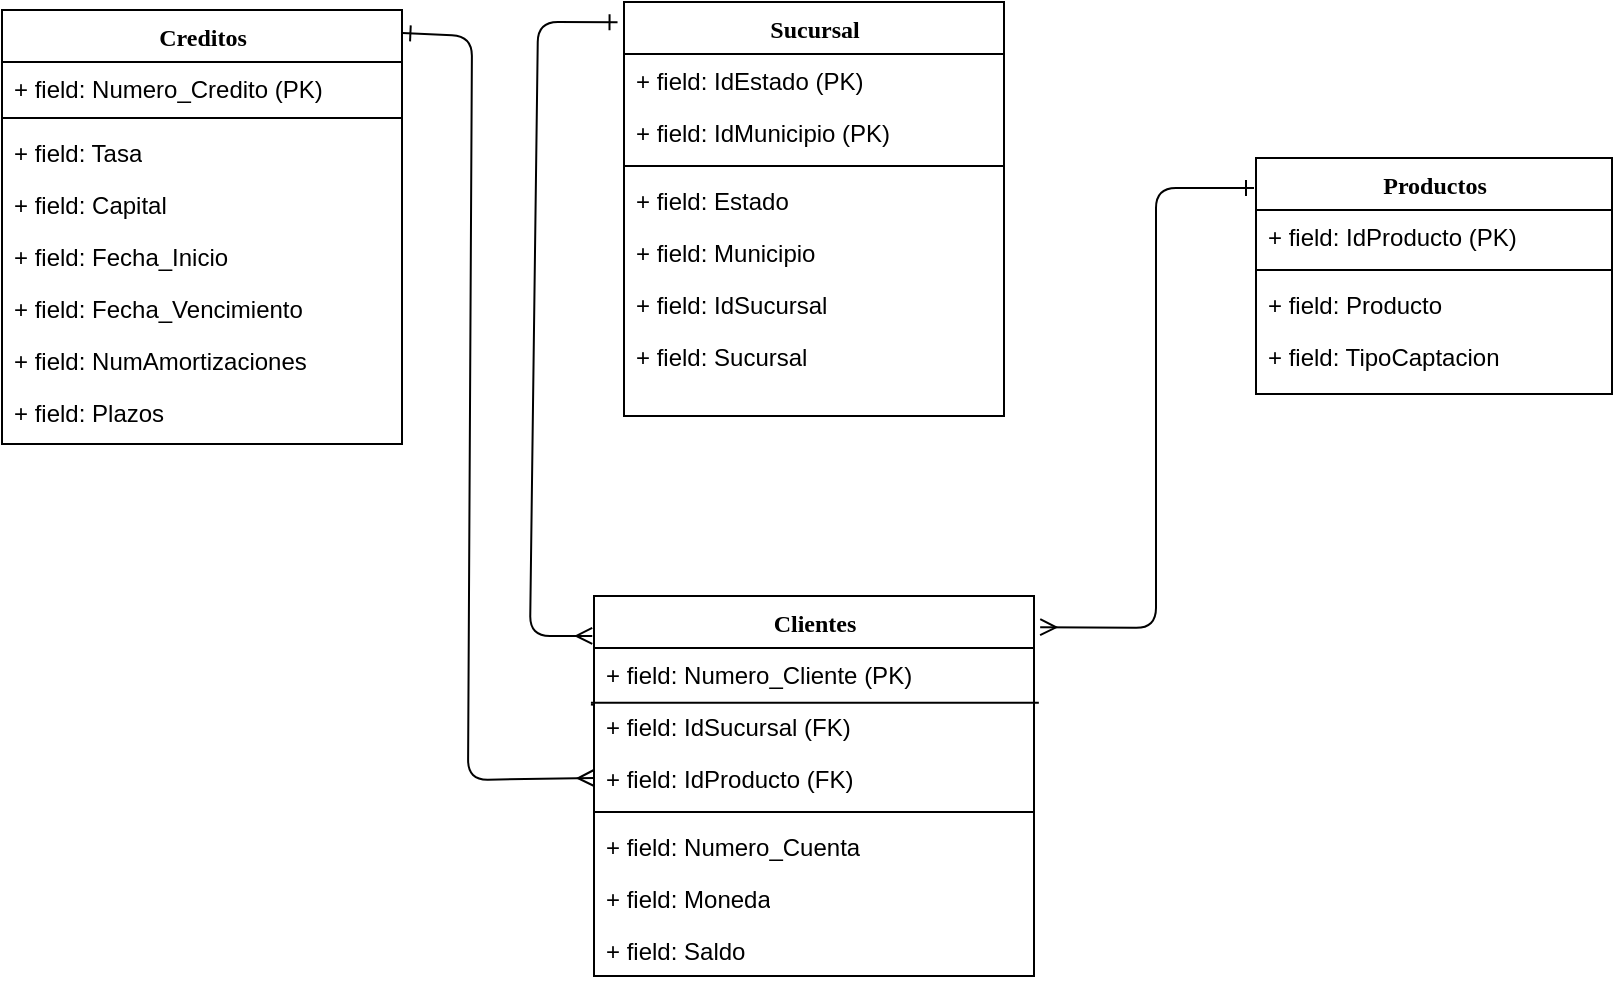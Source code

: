 <mxfile version="24.7.2" type="github">
  <diagram name="Page-1" id="9f46799a-70d6-7492-0946-bef42562c5a5">
    <mxGraphModel dx="1005" dy="591" grid="0" gridSize="10" guides="1" tooltips="1" connect="1" arrows="1" fold="1" page="1" pageScale="1" pageWidth="1100" pageHeight="850" background="none" math="0" shadow="0">
      <root>
        <mxCell id="0" />
        <mxCell id="1" parent="0" />
        <mxCell id="78961159f06e98e8-17" value="Creditos" style="swimlane;html=1;fontStyle=1;align=center;verticalAlign=top;childLayout=stackLayout;horizontal=1;startSize=26;horizontalStack=0;resizeParent=1;resizeLast=0;collapsible=1;marginBottom=0;swimlaneFillColor=#ffffff;rounded=0;shadow=0;comic=0;labelBackgroundColor=none;strokeWidth=1;fillColor=none;fontFamily=Verdana;fontSize=12" parent="1" vertex="1">
          <mxGeometry x="72" y="98" width="200" height="217" as="geometry" />
        </mxCell>
        <mxCell id="78961159f06e98e8-21" value="+ field: Numero_Credito (PK)" style="text;html=1;strokeColor=none;fillColor=none;align=left;verticalAlign=top;spacingLeft=4;spacingRight=4;whiteSpace=wrap;overflow=hidden;rotatable=0;points=[[0,0.5],[1,0.5]];portConstraint=eastwest;" parent="78961159f06e98e8-17" vertex="1">
          <mxGeometry y="26" width="200" height="24" as="geometry" />
        </mxCell>
        <mxCell id="78961159f06e98e8-19" value="" style="line;html=1;strokeWidth=1;fillColor=none;align=left;verticalAlign=middle;spacingTop=-1;spacingLeft=3;spacingRight=3;rotatable=0;labelPosition=right;points=[];portConstraint=eastwest;" parent="78961159f06e98e8-17" vertex="1">
          <mxGeometry y="50" width="200" height="8" as="geometry" />
        </mxCell>
        <mxCell id="78961159f06e98e8-25" value="+ field: Tasa" style="text;html=1;strokeColor=none;fillColor=none;align=left;verticalAlign=top;spacingLeft=4;spacingRight=4;whiteSpace=wrap;overflow=hidden;rotatable=0;points=[[0,0.5],[1,0.5]];portConstraint=eastwest;" parent="78961159f06e98e8-17" vertex="1">
          <mxGeometry y="58" width="200" height="26" as="geometry" />
        </mxCell>
        <mxCell id="78961159f06e98e8-23" value="+ field: Capital" style="text;html=1;strokeColor=none;fillColor=none;align=left;verticalAlign=top;spacingLeft=4;spacingRight=4;whiteSpace=wrap;overflow=hidden;rotatable=0;points=[[0,0.5],[1,0.5]];portConstraint=eastwest;" parent="78961159f06e98e8-17" vertex="1">
          <mxGeometry y="84" width="200" height="26" as="geometry" />
        </mxCell>
        <mxCell id="78961159f06e98e8-26" value="+ field: Fecha_Inicio" style="text;html=1;strokeColor=none;fillColor=none;align=left;verticalAlign=top;spacingLeft=4;spacingRight=4;whiteSpace=wrap;overflow=hidden;rotatable=0;points=[[0,0.5],[1,0.5]];portConstraint=eastwest;" parent="78961159f06e98e8-17" vertex="1">
          <mxGeometry y="110" width="200" height="26" as="geometry" />
        </mxCell>
        <mxCell id="78961159f06e98e8-24" value="+ field: Fecha_Vencimiento" style="text;html=1;strokeColor=none;fillColor=none;align=left;verticalAlign=top;spacingLeft=4;spacingRight=4;whiteSpace=wrap;overflow=hidden;rotatable=0;points=[[0,0.5],[1,0.5]];portConstraint=eastwest;" parent="78961159f06e98e8-17" vertex="1">
          <mxGeometry y="136" width="200" height="26" as="geometry" />
        </mxCell>
        <mxCell id="7npiKgCye_cLeHM9vqPD-1" value="+ field: NumAmortizaciones" style="text;html=1;strokeColor=none;fillColor=none;align=left;verticalAlign=top;spacingLeft=4;spacingRight=4;whiteSpace=wrap;overflow=hidden;rotatable=0;points=[[0,0.5],[1,0.5]];portConstraint=eastwest;" vertex="1" parent="78961159f06e98e8-17">
          <mxGeometry y="162" width="200" height="26" as="geometry" />
        </mxCell>
        <mxCell id="7npiKgCye_cLeHM9vqPD-4" value="+ field: Plazos" style="text;html=1;strokeColor=none;fillColor=none;align=left;verticalAlign=top;spacingLeft=4;spacingRight=4;whiteSpace=wrap;overflow=hidden;rotatable=0;points=[[0,0.5],[1,0.5]];portConstraint=eastwest;" vertex="1" parent="78961159f06e98e8-17">
          <mxGeometry y="188" width="200" height="26" as="geometry" />
        </mxCell>
        <mxCell id="78961159f06e98e8-30" value="Sucursal" style="swimlane;html=1;fontStyle=1;align=center;verticalAlign=top;childLayout=stackLayout;horizontal=1;startSize=26;horizontalStack=0;resizeParent=1;resizeLast=0;collapsible=1;marginBottom=0;swimlaneFillColor=#ffffff;rounded=0;shadow=0;comic=0;labelBackgroundColor=none;strokeWidth=1;fillColor=none;fontFamily=Verdana;fontSize=12" parent="1" vertex="1">
          <mxGeometry x="383" y="94" width="190" height="207" as="geometry" />
        </mxCell>
        <mxCell id="78961159f06e98e8-31" value="+ field: IdEstado (PK)" style="text;html=1;strokeColor=none;fillColor=none;align=left;verticalAlign=top;spacingLeft=4;spacingRight=4;whiteSpace=wrap;overflow=hidden;rotatable=0;points=[[0,0.5],[1,0.5]];portConstraint=eastwest;" parent="78961159f06e98e8-30" vertex="1">
          <mxGeometry y="26" width="190" height="26" as="geometry" />
        </mxCell>
        <mxCell id="78961159f06e98e8-33" value="+ field: IdMunicipio (PK)" style="text;html=1;strokeColor=none;fillColor=none;align=left;verticalAlign=top;spacingLeft=4;spacingRight=4;whiteSpace=wrap;overflow=hidden;rotatable=0;points=[[0,0.5],[1,0.5]];portConstraint=eastwest;" parent="78961159f06e98e8-30" vertex="1">
          <mxGeometry y="52" width="190" height="26" as="geometry" />
        </mxCell>
        <mxCell id="78961159f06e98e8-38" value="" style="line;html=1;strokeWidth=1;fillColor=none;align=left;verticalAlign=middle;spacingTop=-1;spacingLeft=3;spacingRight=3;rotatable=0;labelPosition=right;points=[];portConstraint=eastwest;" parent="78961159f06e98e8-30" vertex="1">
          <mxGeometry y="78" width="190" height="8" as="geometry" />
        </mxCell>
        <mxCell id="78961159f06e98e8-32" value="+ field: Estado&amp;nbsp;" style="text;html=1;strokeColor=none;fillColor=none;align=left;verticalAlign=top;spacingLeft=4;spacingRight=4;whiteSpace=wrap;overflow=hidden;rotatable=0;points=[[0,0.5],[1,0.5]];portConstraint=eastwest;" parent="78961159f06e98e8-30" vertex="1">
          <mxGeometry y="86" width="190" height="26" as="geometry" />
        </mxCell>
        <mxCell id="78961159f06e98e8-34" value="+ field: Municipio" style="text;html=1;strokeColor=none;fillColor=none;align=left;verticalAlign=top;spacingLeft=4;spacingRight=4;whiteSpace=wrap;overflow=hidden;rotatable=0;points=[[0,0.5],[1,0.5]];portConstraint=eastwest;" parent="78961159f06e98e8-30" vertex="1">
          <mxGeometry y="112" width="190" height="26" as="geometry" />
        </mxCell>
        <mxCell id="78961159f06e98e8-36" value="+ field: IdSucursal" style="text;html=1;strokeColor=none;fillColor=none;align=left;verticalAlign=top;spacingLeft=4;spacingRight=4;whiteSpace=wrap;overflow=hidden;rotatable=0;points=[[0,0.5],[1,0.5]];portConstraint=eastwest;" parent="78961159f06e98e8-30" vertex="1">
          <mxGeometry y="138" width="190" height="26" as="geometry" />
        </mxCell>
        <mxCell id="78961159f06e98e8-37" value="+ field: Sucursal" style="text;html=1;strokeColor=none;fillColor=none;align=left;verticalAlign=top;spacingLeft=4;spacingRight=4;whiteSpace=wrap;overflow=hidden;rotatable=0;points=[[0,0.5],[1,0.5]];portConstraint=eastwest;" parent="78961159f06e98e8-30" vertex="1">
          <mxGeometry y="164" width="190" height="26" as="geometry" />
        </mxCell>
        <mxCell id="78961159f06e98e8-43" value="Productos" style="swimlane;html=1;fontStyle=1;align=center;verticalAlign=top;childLayout=stackLayout;horizontal=1;startSize=26;horizontalStack=0;resizeParent=1;resizeLast=0;collapsible=1;marginBottom=0;swimlaneFillColor=#ffffff;rounded=0;shadow=0;comic=0;labelBackgroundColor=none;strokeWidth=1;fillColor=none;fontFamily=Verdana;fontSize=12" parent="1" vertex="1">
          <mxGeometry x="699" y="172" width="178" height="118" as="geometry" />
        </mxCell>
        <mxCell id="78961159f06e98e8-44" value="+ field: IdProducto (PK)" style="text;html=1;strokeColor=none;fillColor=none;align=left;verticalAlign=top;spacingLeft=4;spacingRight=4;whiteSpace=wrap;overflow=hidden;rotatable=0;points=[[0,0.5],[1,0.5]];portConstraint=eastwest;" parent="78961159f06e98e8-43" vertex="1">
          <mxGeometry y="26" width="178" height="26" as="geometry" />
        </mxCell>
        <mxCell id="78961159f06e98e8-51" value="" style="line;html=1;strokeWidth=1;fillColor=none;align=left;verticalAlign=middle;spacingTop=-1;spacingLeft=3;spacingRight=3;rotatable=0;labelPosition=right;points=[];portConstraint=eastwest;" parent="78961159f06e98e8-43" vertex="1">
          <mxGeometry y="52" width="178" height="8" as="geometry" />
        </mxCell>
        <mxCell id="78961159f06e98e8-45" value="+ field: Producto" style="text;html=1;strokeColor=none;fillColor=none;align=left;verticalAlign=top;spacingLeft=4;spacingRight=4;whiteSpace=wrap;overflow=hidden;rotatable=0;points=[[0,0.5],[1,0.5]];portConstraint=eastwest;" parent="78961159f06e98e8-43" vertex="1">
          <mxGeometry y="60" width="178" height="26" as="geometry" />
        </mxCell>
        <mxCell id="78961159f06e98e8-49" value="+ field: TipoCaptacion" style="text;html=1;strokeColor=none;fillColor=none;align=left;verticalAlign=top;spacingLeft=4;spacingRight=4;whiteSpace=wrap;overflow=hidden;rotatable=0;points=[[0,0.5],[1,0.5]];portConstraint=eastwest;" parent="78961159f06e98e8-43" vertex="1">
          <mxGeometry y="86" width="178" height="26" as="geometry" />
        </mxCell>
        <mxCell id="78961159f06e98e8-69" value="Clientes" style="swimlane;html=1;fontStyle=1;align=center;verticalAlign=top;childLayout=stackLayout;horizontal=1;startSize=26;horizontalStack=0;resizeParent=1;resizeLast=0;collapsible=1;marginBottom=0;swimlaneFillColor=#ffffff;rounded=0;shadow=0;comic=0;labelBackgroundColor=none;strokeWidth=1;fillColor=none;fontFamily=Verdana;fontSize=12" parent="1" vertex="1">
          <mxGeometry x="368" y="391" width="220" height="190" as="geometry" />
        </mxCell>
        <mxCell id="78961159f06e98e8-70" value="+ field: Numero_Cliente (PK)" style="text;html=1;strokeColor=none;fillColor=none;align=left;verticalAlign=top;spacingLeft=4;spacingRight=4;whiteSpace=wrap;overflow=hidden;rotatable=0;points=[[0,0.5],[1,0.5]];portConstraint=eastwest;" parent="78961159f06e98e8-69" vertex="1">
          <mxGeometry y="26" width="220" height="26" as="geometry" />
        </mxCell>
        <mxCell id="78961159f06e98e8-74" value="+ field: IdSucursal (FK)" style="text;html=1;strokeColor=none;fillColor=none;align=left;verticalAlign=top;spacingLeft=4;spacingRight=4;whiteSpace=wrap;overflow=hidden;rotatable=0;points=[[0,0.5],[1,0.5]];portConstraint=eastwest;" parent="78961159f06e98e8-69" vertex="1">
          <mxGeometry y="52" width="220" height="26" as="geometry" />
        </mxCell>
        <mxCell id="78961159f06e98e8-75" value="+ field: IdProducto (FK)" style="text;html=1;strokeColor=none;fillColor=none;align=left;verticalAlign=top;spacingLeft=4;spacingRight=4;whiteSpace=wrap;overflow=hidden;rotatable=0;points=[[0,0.5],[1,0.5]];portConstraint=eastwest;" parent="78961159f06e98e8-69" vertex="1">
          <mxGeometry y="78" width="220" height="26" as="geometry" />
        </mxCell>
        <mxCell id="78961159f06e98e8-77" value="" style="line;html=1;strokeWidth=1;fillColor=none;align=left;verticalAlign=middle;spacingTop=-1;spacingLeft=3;spacingRight=3;rotatable=0;labelPosition=right;points=[];portConstraint=eastwest;" parent="78961159f06e98e8-69" vertex="1">
          <mxGeometry y="104" width="220" height="8" as="geometry" />
        </mxCell>
        <mxCell id="78961159f06e98e8-71" value="+ field: Numero_Cuenta" style="text;html=1;strokeColor=none;fillColor=none;align=left;verticalAlign=top;spacingLeft=4;spacingRight=4;whiteSpace=wrap;overflow=hidden;rotatable=0;points=[[0,0.5],[1,0.5]];portConstraint=eastwest;" parent="78961159f06e98e8-69" vertex="1">
          <mxGeometry y="112" width="220" height="26" as="geometry" />
        </mxCell>
        <mxCell id="78961159f06e98e8-72" value="+ field: Moneda" style="text;html=1;strokeColor=none;fillColor=none;align=left;verticalAlign=top;spacingLeft=4;spacingRight=4;whiteSpace=wrap;overflow=hidden;rotatable=0;points=[[0,0.5],[1,0.5]];portConstraint=eastwest;" parent="78961159f06e98e8-69" vertex="1">
          <mxGeometry y="138" width="220" height="26" as="geometry" />
        </mxCell>
        <mxCell id="78961159f06e98e8-76" value="+ field: Saldo" style="text;html=1;strokeColor=none;fillColor=none;align=left;verticalAlign=top;spacingLeft=4;spacingRight=4;whiteSpace=wrap;overflow=hidden;rotatable=0;points=[[0,0.5],[1,0.5]];portConstraint=eastwest;" parent="78961159f06e98e8-69" vertex="1">
          <mxGeometry y="164" width="220" height="26" as="geometry" />
        </mxCell>
        <mxCell id="7npiKgCye_cLeHM9vqPD-5" value="" style="endArrow=none;html=1;rounded=0;exitX=-0.007;exitY=1.085;exitDx=0;exitDy=0;exitPerimeter=0;" edge="1" parent="78961159f06e98e8-69" source="78961159f06e98e8-70" target="78961159f06e98e8-74">
          <mxGeometry width="50" height="50" relative="1" as="geometry">
            <mxPoint x="240" y="80" as="sourcePoint" />
            <mxPoint x="290" y="30" as="targetPoint" />
          </mxGeometry>
        </mxCell>
        <mxCell id="7npiKgCye_cLeHM9vqPD-6" value="" style="endArrow=none;html=1;rounded=0;exitX=-0.007;exitY=1.054;exitDx=0;exitDy=0;exitPerimeter=0;entryX=1.011;entryY=0.054;entryDx=0;entryDy=0;entryPerimeter=0;" edge="1" parent="78961159f06e98e8-69" source="78961159f06e98e8-70" target="78961159f06e98e8-74">
          <mxGeometry width="50" height="50" relative="1" as="geometry">
            <mxPoint x="240" y="80" as="sourcePoint" />
            <mxPoint x="290" y="30" as="targetPoint" />
          </mxGeometry>
        </mxCell>
        <mxCell id="7npiKgCye_cLeHM9vqPD-7" value="" style="endArrow=ERone;html=1;rounded=1;exitX=-0.004;exitY=0.105;exitDx=0;exitDy=0;entryX=-0.017;entryY=0.049;entryDx=0;entryDy=0;jumpStyle=arc;curved=0;startArrow=ERmany;startFill=0;endFill=0;exitPerimeter=0;entryPerimeter=0;" edge="1" parent="1" source="78961159f06e98e8-69" target="78961159f06e98e8-30">
          <mxGeometry width="50" height="50" relative="1" as="geometry">
            <mxPoint x="511" y="414" as="sourcePoint" />
            <mxPoint x="453" y="299" as="targetPoint" />
            <Array as="points">
              <mxPoint x="336" y="411" />
              <mxPoint x="340" y="104" />
            </Array>
          </mxGeometry>
        </mxCell>
        <mxCell id="7npiKgCye_cLeHM9vqPD-8" value="" style="endArrow=ERone;html=1;rounded=1;jumpStyle=arc;curved=0;startArrow=ERmany;startFill=0;endFill=0;exitX=1.014;exitY=0.082;exitDx=0;exitDy=0;exitPerimeter=0;" edge="1" parent="1" source="78961159f06e98e8-69">
          <mxGeometry width="50" height="50" relative="1" as="geometry">
            <mxPoint x="589" y="479" as="sourcePoint" />
            <mxPoint x="698" y="187" as="targetPoint" />
            <Array as="points">
              <mxPoint x="649" y="407" />
              <mxPoint x="649" y="187" />
            </Array>
          </mxGeometry>
        </mxCell>
        <mxCell id="7npiKgCye_cLeHM9vqPD-9" value="" style="endArrow=ERone;html=1;rounded=1;jumpStyle=arc;curved=0;startArrow=ERmany;startFill=0;endFill=0;exitX=0;exitY=0.5;exitDx=0;exitDy=0;entryX=1.001;entryY=0.053;entryDx=0;entryDy=0;entryPerimeter=0;" edge="1" parent="1" source="78961159f06e98e8-75" target="78961159f06e98e8-17">
          <mxGeometry width="50" height="50" relative="1" as="geometry">
            <mxPoint x="365" y="503" as="sourcePoint" />
            <mxPoint x="235" y="316" as="targetPoint" />
            <Array as="points">
              <mxPoint x="305" y="483" />
              <mxPoint x="307" y="111" />
            </Array>
          </mxGeometry>
        </mxCell>
      </root>
    </mxGraphModel>
  </diagram>
</mxfile>
